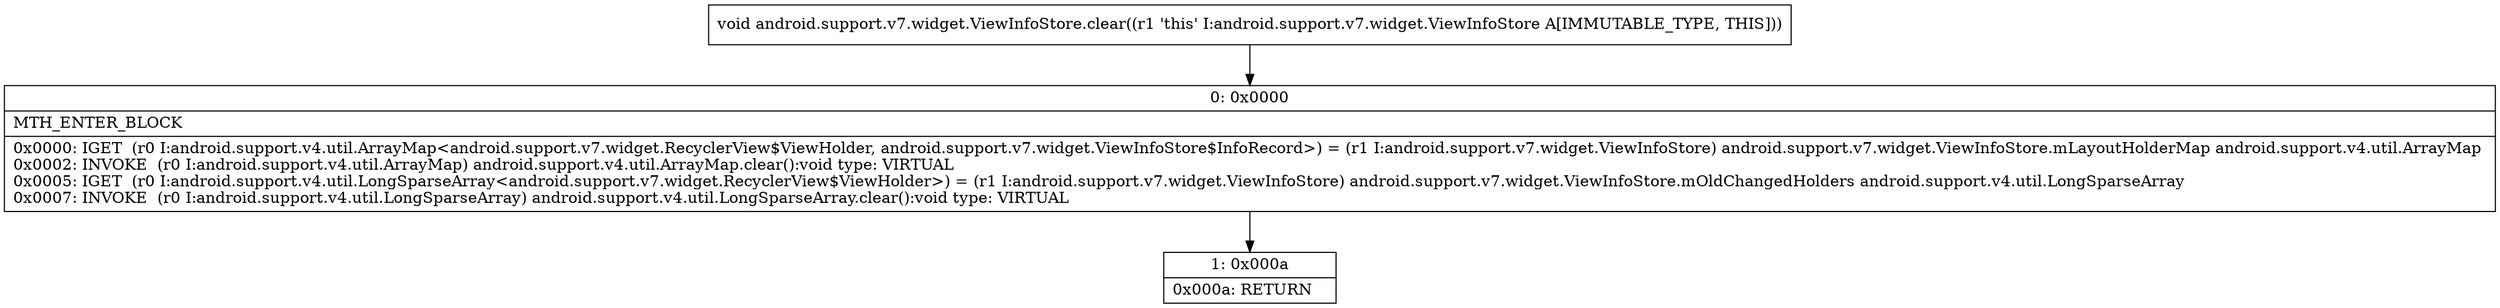 digraph "CFG forandroid.support.v7.widget.ViewInfoStore.clear()V" {
Node_0 [shape=record,label="{0\:\ 0x0000|MTH_ENTER_BLOCK\l|0x0000: IGET  (r0 I:android.support.v4.util.ArrayMap\<android.support.v7.widget.RecyclerView$ViewHolder, android.support.v7.widget.ViewInfoStore$InfoRecord\>) = (r1 I:android.support.v7.widget.ViewInfoStore) android.support.v7.widget.ViewInfoStore.mLayoutHolderMap android.support.v4.util.ArrayMap \l0x0002: INVOKE  (r0 I:android.support.v4.util.ArrayMap) android.support.v4.util.ArrayMap.clear():void type: VIRTUAL \l0x0005: IGET  (r0 I:android.support.v4.util.LongSparseArray\<android.support.v7.widget.RecyclerView$ViewHolder\>) = (r1 I:android.support.v7.widget.ViewInfoStore) android.support.v7.widget.ViewInfoStore.mOldChangedHolders android.support.v4.util.LongSparseArray \l0x0007: INVOKE  (r0 I:android.support.v4.util.LongSparseArray) android.support.v4.util.LongSparseArray.clear():void type: VIRTUAL \l}"];
Node_1 [shape=record,label="{1\:\ 0x000a|0x000a: RETURN   \l}"];
MethodNode[shape=record,label="{void android.support.v7.widget.ViewInfoStore.clear((r1 'this' I:android.support.v7.widget.ViewInfoStore A[IMMUTABLE_TYPE, THIS])) }"];
MethodNode -> Node_0;
Node_0 -> Node_1;
}

